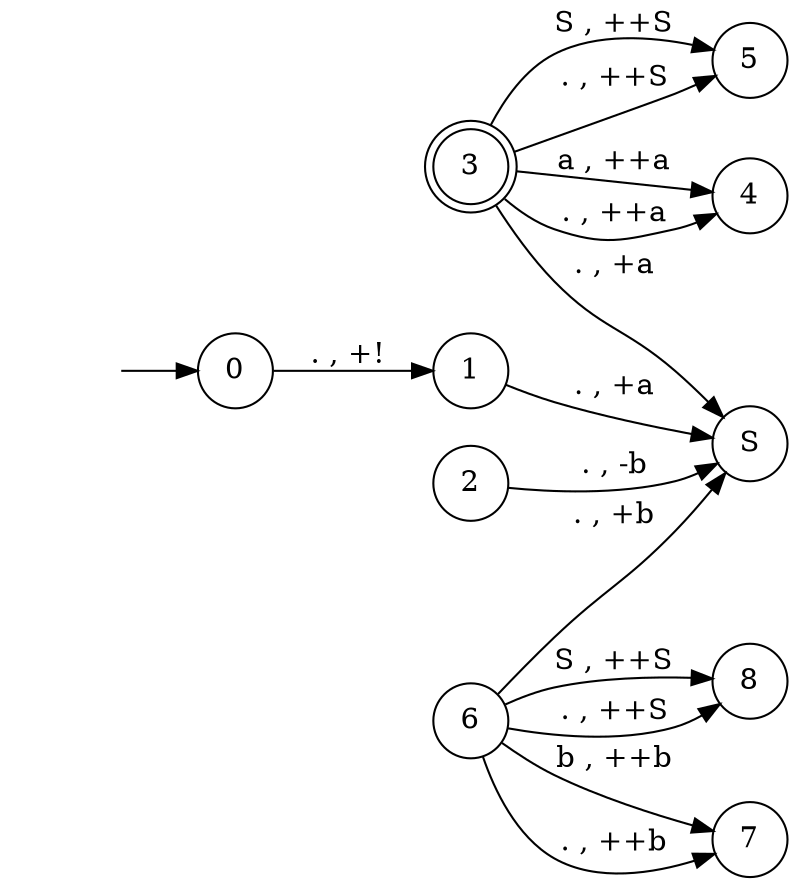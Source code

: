digraph pda {
rankdir = LR;
hidden [shape = plaintext, label = ""];
node [shape = doublecircle];
3;
node [shape = circle];
hidden -> 0;
0 -> 1 [label = ". , +!"];
1 -> S [label = ". , +a"];
2 -> S [label = ". , -b"];
3 -> S [label = ". , +a"];
3 -> 4 [label = "a , ++a"];
3 -> 4 [label = ". , ++a"];
3 -> 5 [label = "S , ++S"];
3 -> 5 [label = ". , ++S"];
6 -> S [label = ". , +b"];
6 -> 7 [label = "b , ++b"];
6 -> 7 [label = ". , ++b"];
6 -> 8 [label = "S , ++S"];
6 -> 8 [label = ". , ++S"];
}
